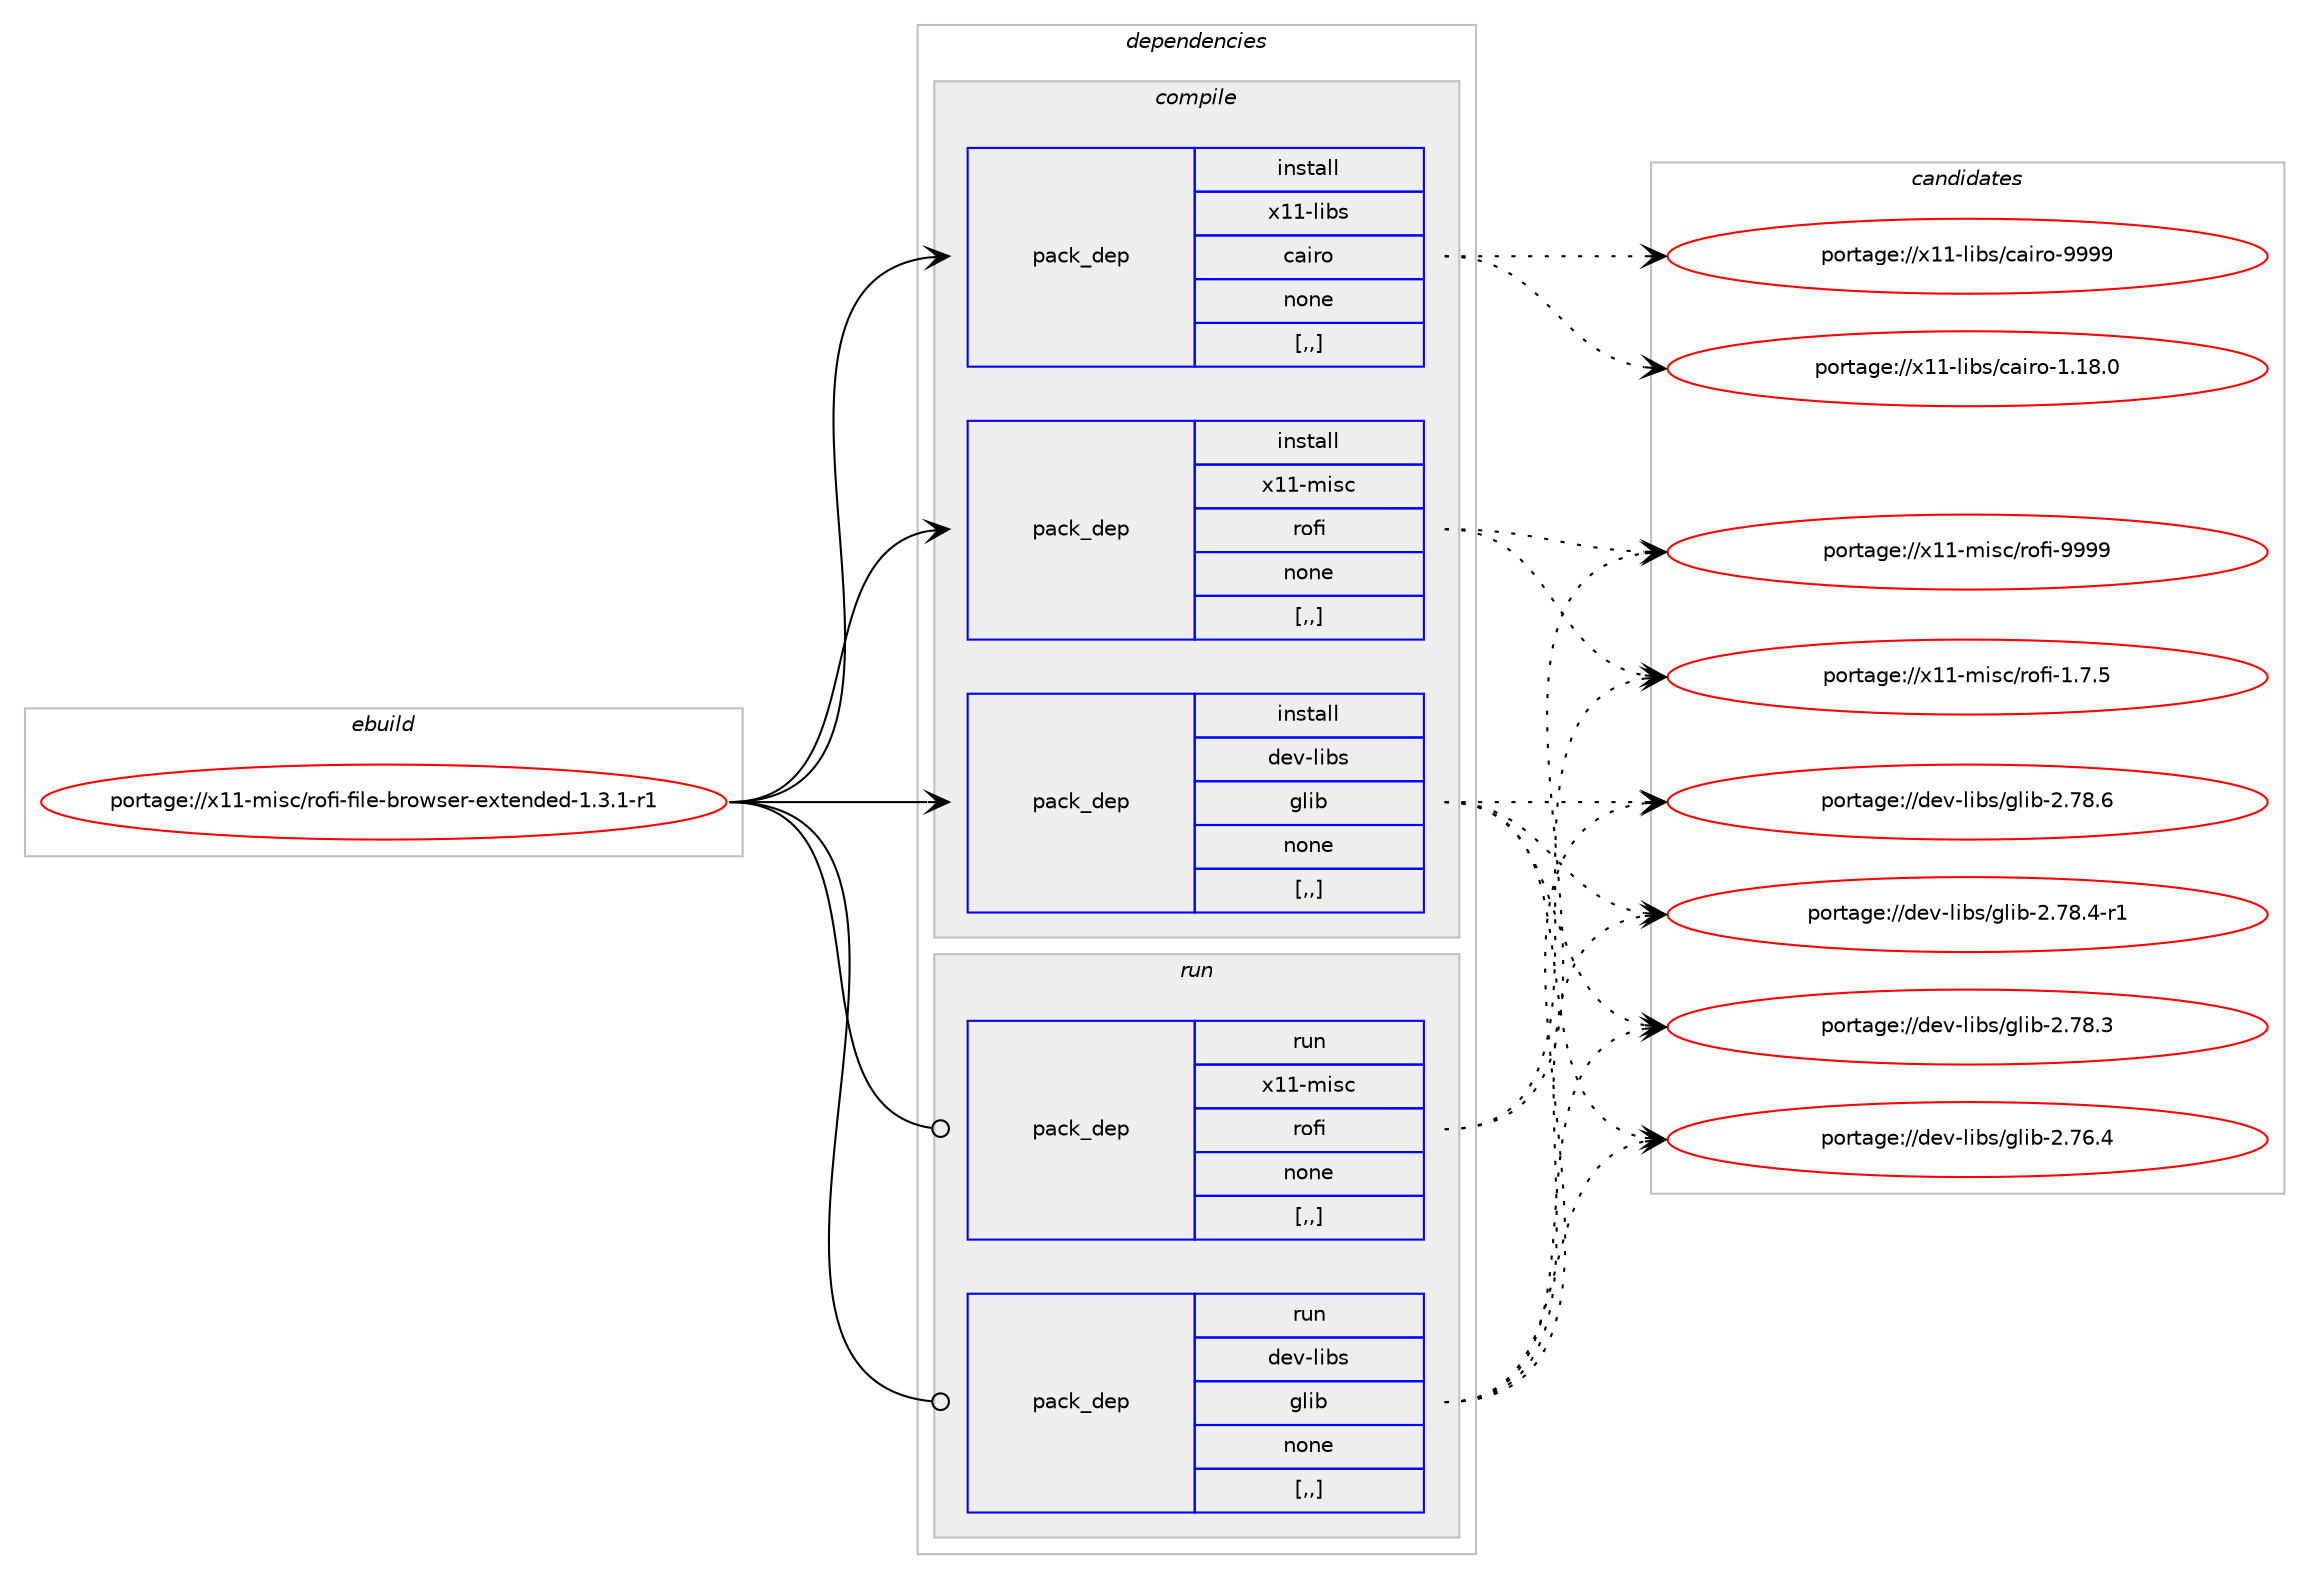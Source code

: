 digraph prolog {

# *************
# Graph options
# *************

newrank=true;
concentrate=true;
compound=true;
graph [rankdir=LR,fontname=Helvetica,fontsize=10,ranksep=1.5];#, ranksep=2.5, nodesep=0.2];
edge  [arrowhead=vee];
node  [fontname=Helvetica,fontsize=10];

# **********
# The ebuild
# **********

subgraph cluster_leftcol {
color=gray;
label=<<i>ebuild</i>>;
id [label="portage://x11-misc/rofi-file-browser-extended-1.3.1-r1", color=red, width=4, href="../x11-misc/rofi-file-browser-extended-1.3.1-r1.svg"];
}

# ****************
# The dependencies
# ****************

subgraph cluster_midcol {
color=gray;
label=<<i>dependencies</i>>;
subgraph cluster_compile {
fillcolor="#eeeeee";
style=filled;
label=<<i>compile</i>>;
subgraph pack336291 {
dependency462153 [label=<<TABLE BORDER="0" CELLBORDER="1" CELLSPACING="0" CELLPADDING="4" WIDTH="220"><TR><TD ROWSPAN="6" CELLPADDING="30">pack_dep</TD></TR><TR><TD WIDTH="110">install</TD></TR><TR><TD>dev-libs</TD></TR><TR><TD>glib</TD></TR><TR><TD>none</TD></TR><TR><TD>[,,]</TD></TR></TABLE>>, shape=none, color=blue];
}
id:e -> dependency462153:w [weight=20,style="solid",arrowhead="vee"];
subgraph pack336292 {
dependency462154 [label=<<TABLE BORDER="0" CELLBORDER="1" CELLSPACING="0" CELLPADDING="4" WIDTH="220"><TR><TD ROWSPAN="6" CELLPADDING="30">pack_dep</TD></TR><TR><TD WIDTH="110">install</TD></TR><TR><TD>x11-libs</TD></TR><TR><TD>cairo</TD></TR><TR><TD>none</TD></TR><TR><TD>[,,]</TD></TR></TABLE>>, shape=none, color=blue];
}
id:e -> dependency462154:w [weight=20,style="solid",arrowhead="vee"];
subgraph pack336293 {
dependency462155 [label=<<TABLE BORDER="0" CELLBORDER="1" CELLSPACING="0" CELLPADDING="4" WIDTH="220"><TR><TD ROWSPAN="6" CELLPADDING="30">pack_dep</TD></TR><TR><TD WIDTH="110">install</TD></TR><TR><TD>x11-misc</TD></TR><TR><TD>rofi</TD></TR><TR><TD>none</TD></TR><TR><TD>[,,]</TD></TR></TABLE>>, shape=none, color=blue];
}
id:e -> dependency462155:w [weight=20,style="solid",arrowhead="vee"];
}
subgraph cluster_compileandrun {
fillcolor="#eeeeee";
style=filled;
label=<<i>compile and run</i>>;
}
subgraph cluster_run {
fillcolor="#eeeeee";
style=filled;
label=<<i>run</i>>;
subgraph pack336294 {
dependency462156 [label=<<TABLE BORDER="0" CELLBORDER="1" CELLSPACING="0" CELLPADDING="4" WIDTH="220"><TR><TD ROWSPAN="6" CELLPADDING="30">pack_dep</TD></TR><TR><TD WIDTH="110">run</TD></TR><TR><TD>dev-libs</TD></TR><TR><TD>glib</TD></TR><TR><TD>none</TD></TR><TR><TD>[,,]</TD></TR></TABLE>>, shape=none, color=blue];
}
id:e -> dependency462156:w [weight=20,style="solid",arrowhead="odot"];
subgraph pack336295 {
dependency462157 [label=<<TABLE BORDER="0" CELLBORDER="1" CELLSPACING="0" CELLPADDING="4" WIDTH="220"><TR><TD ROWSPAN="6" CELLPADDING="30">pack_dep</TD></TR><TR><TD WIDTH="110">run</TD></TR><TR><TD>x11-misc</TD></TR><TR><TD>rofi</TD></TR><TR><TD>none</TD></TR><TR><TD>[,,]</TD></TR></TABLE>>, shape=none, color=blue];
}
id:e -> dependency462157:w [weight=20,style="solid",arrowhead="odot"];
}
}

# **************
# The candidates
# **************

subgraph cluster_choices {
rank=same;
color=gray;
label=<<i>candidates</i>>;

subgraph choice336291 {
color=black;
nodesep=1;
choice1001011184510810598115471031081059845504655564654 [label="portage://dev-libs/glib-2.78.6", color=red, width=4,href="../dev-libs/glib-2.78.6.svg"];
choice10010111845108105981154710310810598455046555646524511449 [label="portage://dev-libs/glib-2.78.4-r1", color=red, width=4,href="../dev-libs/glib-2.78.4-r1.svg"];
choice1001011184510810598115471031081059845504655564651 [label="portage://dev-libs/glib-2.78.3", color=red, width=4,href="../dev-libs/glib-2.78.3.svg"];
choice1001011184510810598115471031081059845504655544652 [label="portage://dev-libs/glib-2.76.4", color=red, width=4,href="../dev-libs/glib-2.76.4.svg"];
dependency462153:e -> choice1001011184510810598115471031081059845504655564654:w [style=dotted,weight="100"];
dependency462153:e -> choice10010111845108105981154710310810598455046555646524511449:w [style=dotted,weight="100"];
dependency462153:e -> choice1001011184510810598115471031081059845504655564651:w [style=dotted,weight="100"];
dependency462153:e -> choice1001011184510810598115471031081059845504655544652:w [style=dotted,weight="100"];
}
subgraph choice336292 {
color=black;
nodesep=1;
choice120494945108105981154799971051141114557575757 [label="portage://x11-libs/cairo-9999", color=red, width=4,href="../x11-libs/cairo-9999.svg"];
choice1204949451081059811547999710511411145494649564648 [label="portage://x11-libs/cairo-1.18.0", color=red, width=4,href="../x11-libs/cairo-1.18.0.svg"];
dependency462154:e -> choice120494945108105981154799971051141114557575757:w [style=dotted,weight="100"];
dependency462154:e -> choice1204949451081059811547999710511411145494649564648:w [style=dotted,weight="100"];
}
subgraph choice336293 {
color=black;
nodesep=1;
choice12049494510910511599471141111021054557575757 [label="portage://x11-misc/rofi-9999", color=red, width=4,href="../x11-misc/rofi-9999.svg"];
choice1204949451091051159947114111102105454946554653 [label="portage://x11-misc/rofi-1.7.5", color=red, width=4,href="../x11-misc/rofi-1.7.5.svg"];
dependency462155:e -> choice12049494510910511599471141111021054557575757:w [style=dotted,weight="100"];
dependency462155:e -> choice1204949451091051159947114111102105454946554653:w [style=dotted,weight="100"];
}
subgraph choice336294 {
color=black;
nodesep=1;
choice1001011184510810598115471031081059845504655564654 [label="portage://dev-libs/glib-2.78.6", color=red, width=4,href="../dev-libs/glib-2.78.6.svg"];
choice10010111845108105981154710310810598455046555646524511449 [label="portage://dev-libs/glib-2.78.4-r1", color=red, width=4,href="../dev-libs/glib-2.78.4-r1.svg"];
choice1001011184510810598115471031081059845504655564651 [label="portage://dev-libs/glib-2.78.3", color=red, width=4,href="../dev-libs/glib-2.78.3.svg"];
choice1001011184510810598115471031081059845504655544652 [label="portage://dev-libs/glib-2.76.4", color=red, width=4,href="../dev-libs/glib-2.76.4.svg"];
dependency462156:e -> choice1001011184510810598115471031081059845504655564654:w [style=dotted,weight="100"];
dependency462156:e -> choice10010111845108105981154710310810598455046555646524511449:w [style=dotted,weight="100"];
dependency462156:e -> choice1001011184510810598115471031081059845504655564651:w [style=dotted,weight="100"];
dependency462156:e -> choice1001011184510810598115471031081059845504655544652:w [style=dotted,weight="100"];
}
subgraph choice336295 {
color=black;
nodesep=1;
choice12049494510910511599471141111021054557575757 [label="portage://x11-misc/rofi-9999", color=red, width=4,href="../x11-misc/rofi-9999.svg"];
choice1204949451091051159947114111102105454946554653 [label="portage://x11-misc/rofi-1.7.5", color=red, width=4,href="../x11-misc/rofi-1.7.5.svg"];
dependency462157:e -> choice12049494510910511599471141111021054557575757:w [style=dotted,weight="100"];
dependency462157:e -> choice1204949451091051159947114111102105454946554653:w [style=dotted,weight="100"];
}
}

}
